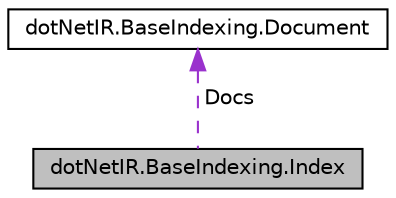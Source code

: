 digraph "dotNetIR.BaseIndexing.Index"
{
  edge [fontname="Helvetica",fontsize="10",labelfontname="Helvetica",labelfontsize="10"];
  node [fontname="Helvetica",fontsize="10",shape=record];
  Node1 [label="dotNetIR.BaseIndexing.Index",height=0.2,width=0.4,color="black", fillcolor="grey75", style="filled", fontcolor="black"];
  Node2 -> Node1 [dir="back",color="darkorchid3",fontsize="10",style="dashed",label=" Docs" ];
  Node2 [label="dotNetIR.BaseIndexing.Document",height=0.2,width=0.4,color="black", fillcolor="white", style="filled",URL="$classdot_net_i_r_1_1_base_indexing_1_1_document.html",tooltip="The base class representing the document we are indexing Note that if you want to serialize the index..."];
}
